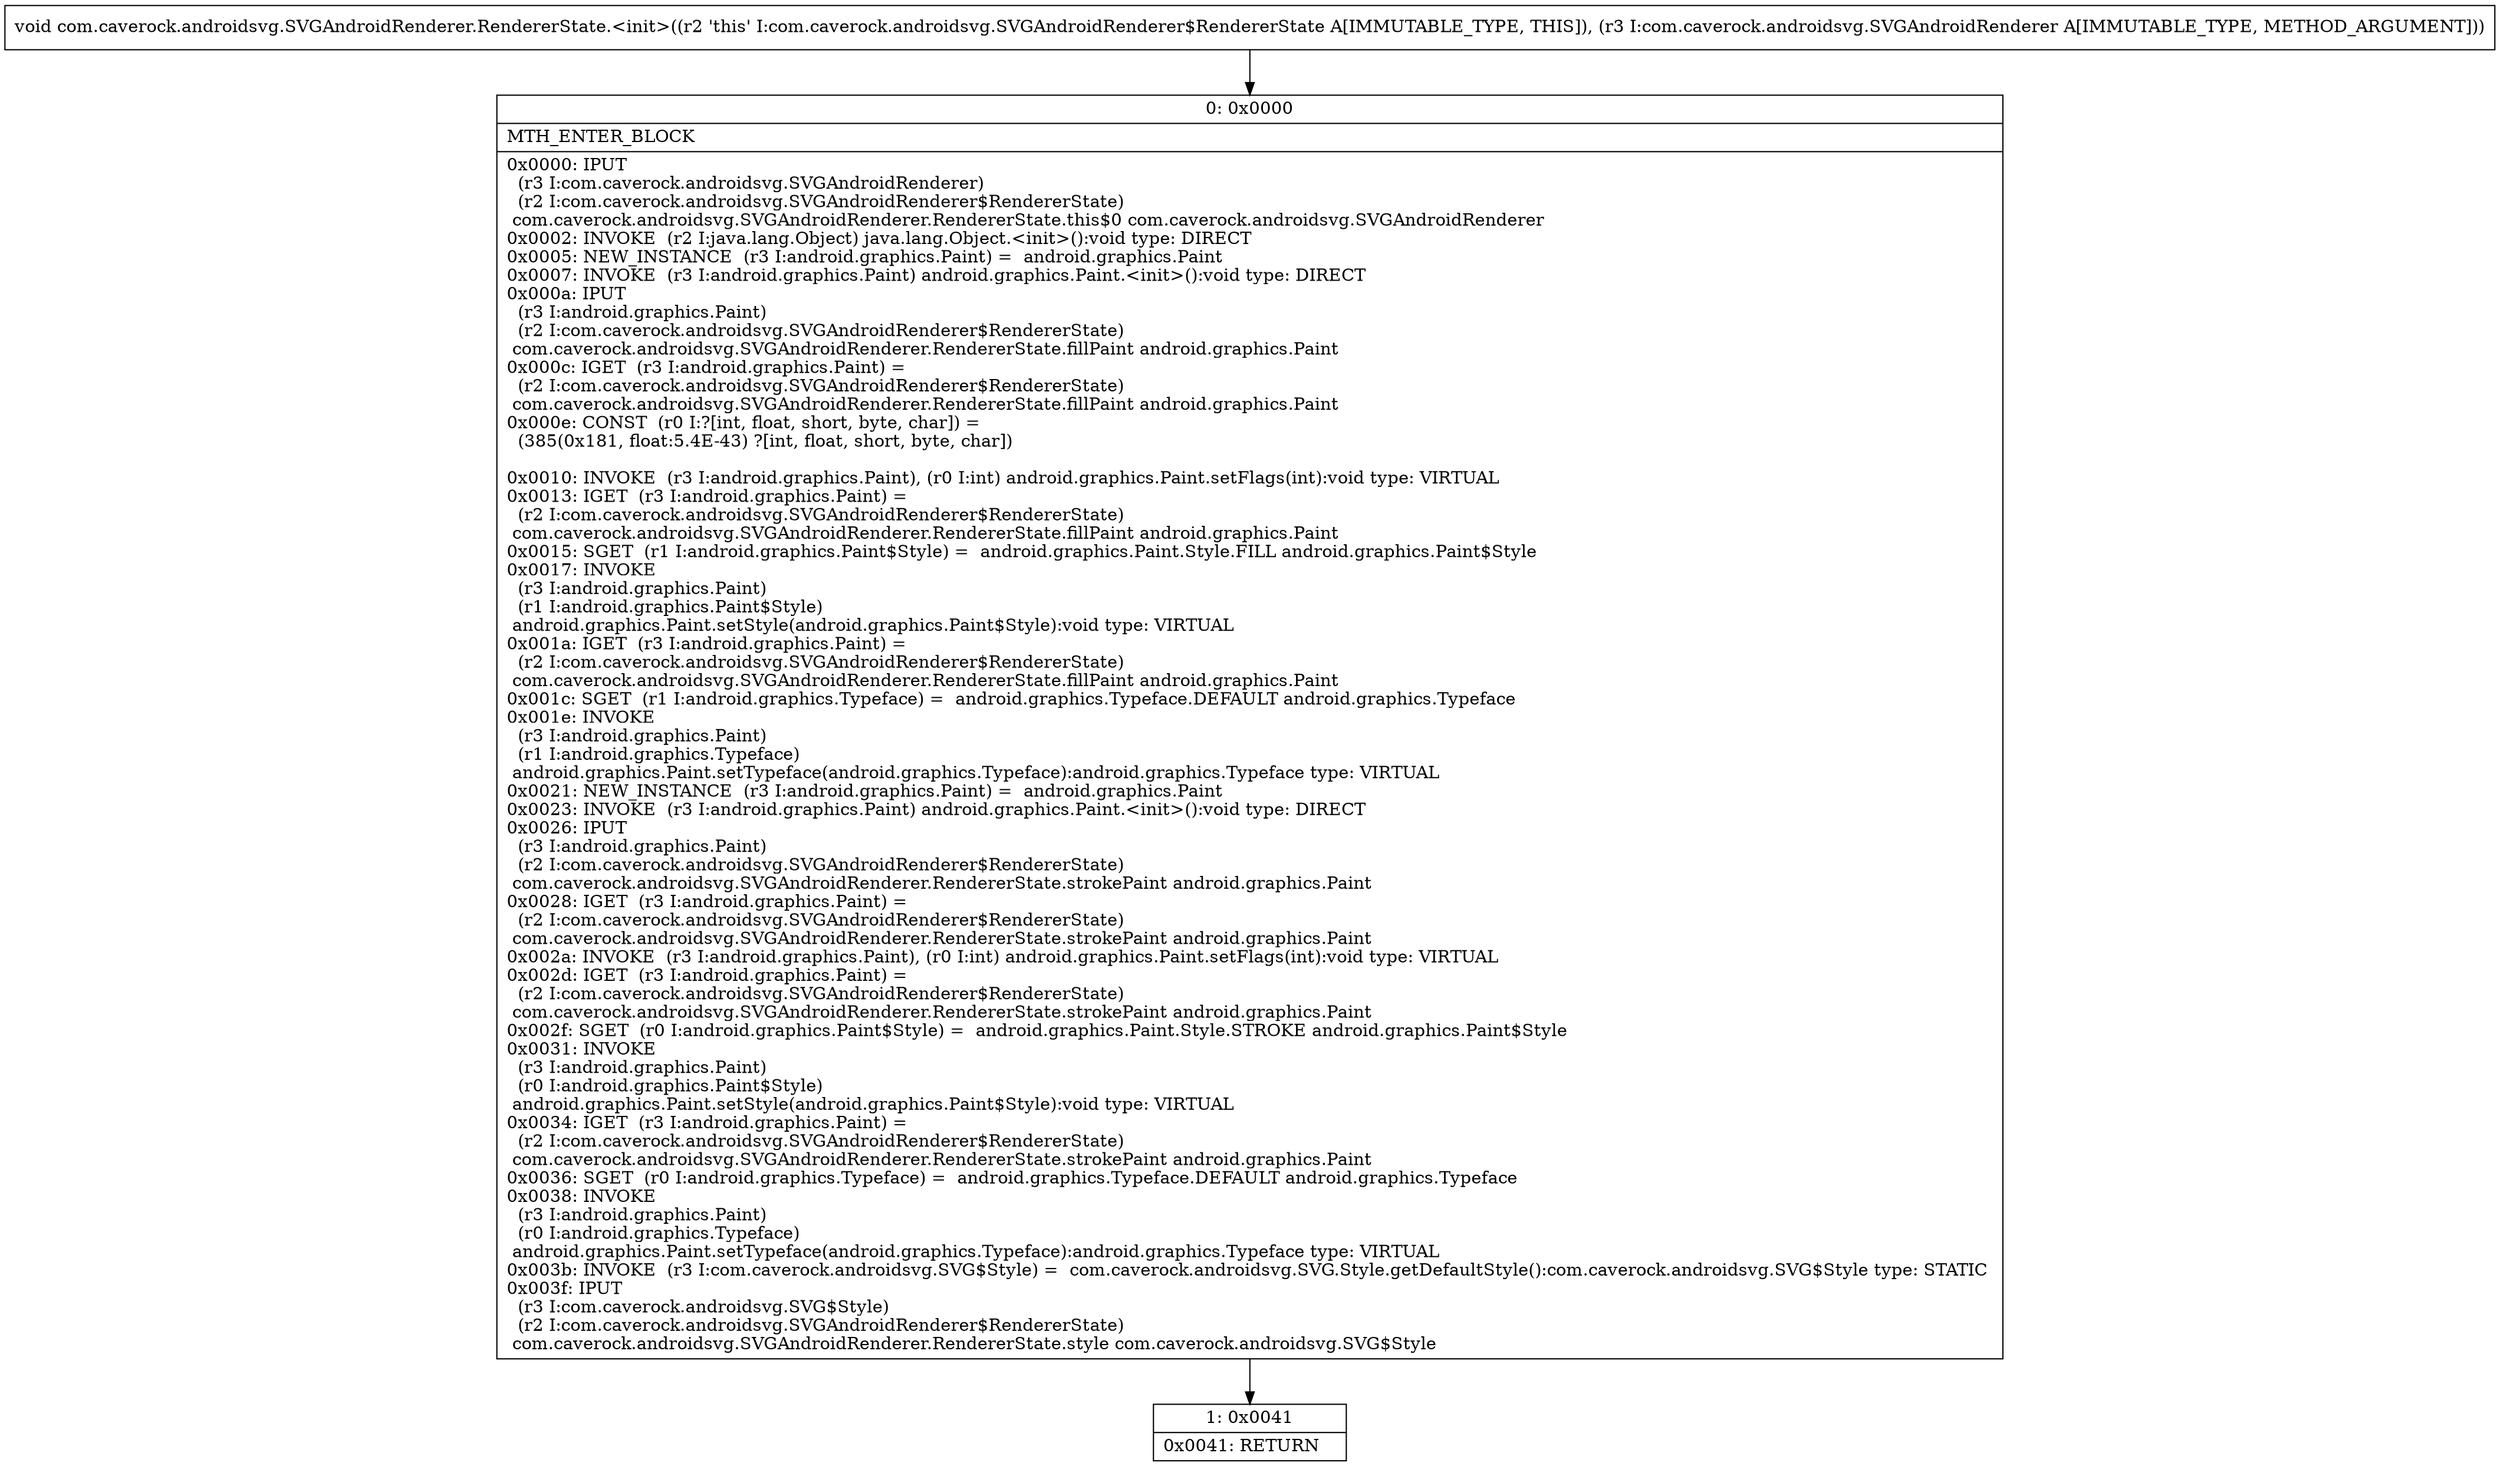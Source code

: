digraph "CFG forcom.caverock.androidsvg.SVGAndroidRenderer.RendererState.\<init\>(Lcom\/caverock\/androidsvg\/SVGAndroidRenderer;)V" {
Node_0 [shape=record,label="{0\:\ 0x0000|MTH_ENTER_BLOCK\l|0x0000: IPUT  \l  (r3 I:com.caverock.androidsvg.SVGAndroidRenderer)\l  (r2 I:com.caverock.androidsvg.SVGAndroidRenderer$RendererState)\l com.caverock.androidsvg.SVGAndroidRenderer.RendererState.this$0 com.caverock.androidsvg.SVGAndroidRenderer \l0x0002: INVOKE  (r2 I:java.lang.Object) java.lang.Object.\<init\>():void type: DIRECT \l0x0005: NEW_INSTANCE  (r3 I:android.graphics.Paint) =  android.graphics.Paint \l0x0007: INVOKE  (r3 I:android.graphics.Paint) android.graphics.Paint.\<init\>():void type: DIRECT \l0x000a: IPUT  \l  (r3 I:android.graphics.Paint)\l  (r2 I:com.caverock.androidsvg.SVGAndroidRenderer$RendererState)\l com.caverock.androidsvg.SVGAndroidRenderer.RendererState.fillPaint android.graphics.Paint \l0x000c: IGET  (r3 I:android.graphics.Paint) = \l  (r2 I:com.caverock.androidsvg.SVGAndroidRenderer$RendererState)\l com.caverock.androidsvg.SVGAndroidRenderer.RendererState.fillPaint android.graphics.Paint \l0x000e: CONST  (r0 I:?[int, float, short, byte, char]) = \l  (385(0x181, float:5.4E\-43) ?[int, float, short, byte, char])\l \l0x0010: INVOKE  (r3 I:android.graphics.Paint), (r0 I:int) android.graphics.Paint.setFlags(int):void type: VIRTUAL \l0x0013: IGET  (r3 I:android.graphics.Paint) = \l  (r2 I:com.caverock.androidsvg.SVGAndroidRenderer$RendererState)\l com.caverock.androidsvg.SVGAndroidRenderer.RendererState.fillPaint android.graphics.Paint \l0x0015: SGET  (r1 I:android.graphics.Paint$Style) =  android.graphics.Paint.Style.FILL android.graphics.Paint$Style \l0x0017: INVOKE  \l  (r3 I:android.graphics.Paint)\l  (r1 I:android.graphics.Paint$Style)\l android.graphics.Paint.setStyle(android.graphics.Paint$Style):void type: VIRTUAL \l0x001a: IGET  (r3 I:android.graphics.Paint) = \l  (r2 I:com.caverock.androidsvg.SVGAndroidRenderer$RendererState)\l com.caverock.androidsvg.SVGAndroidRenderer.RendererState.fillPaint android.graphics.Paint \l0x001c: SGET  (r1 I:android.graphics.Typeface) =  android.graphics.Typeface.DEFAULT android.graphics.Typeface \l0x001e: INVOKE  \l  (r3 I:android.graphics.Paint)\l  (r1 I:android.graphics.Typeface)\l android.graphics.Paint.setTypeface(android.graphics.Typeface):android.graphics.Typeface type: VIRTUAL \l0x0021: NEW_INSTANCE  (r3 I:android.graphics.Paint) =  android.graphics.Paint \l0x0023: INVOKE  (r3 I:android.graphics.Paint) android.graphics.Paint.\<init\>():void type: DIRECT \l0x0026: IPUT  \l  (r3 I:android.graphics.Paint)\l  (r2 I:com.caverock.androidsvg.SVGAndroidRenderer$RendererState)\l com.caverock.androidsvg.SVGAndroidRenderer.RendererState.strokePaint android.graphics.Paint \l0x0028: IGET  (r3 I:android.graphics.Paint) = \l  (r2 I:com.caverock.androidsvg.SVGAndroidRenderer$RendererState)\l com.caverock.androidsvg.SVGAndroidRenderer.RendererState.strokePaint android.graphics.Paint \l0x002a: INVOKE  (r3 I:android.graphics.Paint), (r0 I:int) android.graphics.Paint.setFlags(int):void type: VIRTUAL \l0x002d: IGET  (r3 I:android.graphics.Paint) = \l  (r2 I:com.caverock.androidsvg.SVGAndroidRenderer$RendererState)\l com.caverock.androidsvg.SVGAndroidRenderer.RendererState.strokePaint android.graphics.Paint \l0x002f: SGET  (r0 I:android.graphics.Paint$Style) =  android.graphics.Paint.Style.STROKE android.graphics.Paint$Style \l0x0031: INVOKE  \l  (r3 I:android.graphics.Paint)\l  (r0 I:android.graphics.Paint$Style)\l android.graphics.Paint.setStyle(android.graphics.Paint$Style):void type: VIRTUAL \l0x0034: IGET  (r3 I:android.graphics.Paint) = \l  (r2 I:com.caverock.androidsvg.SVGAndroidRenderer$RendererState)\l com.caverock.androidsvg.SVGAndroidRenderer.RendererState.strokePaint android.graphics.Paint \l0x0036: SGET  (r0 I:android.graphics.Typeface) =  android.graphics.Typeface.DEFAULT android.graphics.Typeface \l0x0038: INVOKE  \l  (r3 I:android.graphics.Paint)\l  (r0 I:android.graphics.Typeface)\l android.graphics.Paint.setTypeface(android.graphics.Typeface):android.graphics.Typeface type: VIRTUAL \l0x003b: INVOKE  (r3 I:com.caverock.androidsvg.SVG$Style) =  com.caverock.androidsvg.SVG.Style.getDefaultStyle():com.caverock.androidsvg.SVG$Style type: STATIC \l0x003f: IPUT  \l  (r3 I:com.caverock.androidsvg.SVG$Style)\l  (r2 I:com.caverock.androidsvg.SVGAndroidRenderer$RendererState)\l com.caverock.androidsvg.SVGAndroidRenderer.RendererState.style com.caverock.androidsvg.SVG$Style \l}"];
Node_1 [shape=record,label="{1\:\ 0x0041|0x0041: RETURN   \l}"];
MethodNode[shape=record,label="{void com.caverock.androidsvg.SVGAndroidRenderer.RendererState.\<init\>((r2 'this' I:com.caverock.androidsvg.SVGAndroidRenderer$RendererState A[IMMUTABLE_TYPE, THIS]), (r3 I:com.caverock.androidsvg.SVGAndroidRenderer A[IMMUTABLE_TYPE, METHOD_ARGUMENT])) }"];
MethodNode -> Node_0;
Node_0 -> Node_1;
}

